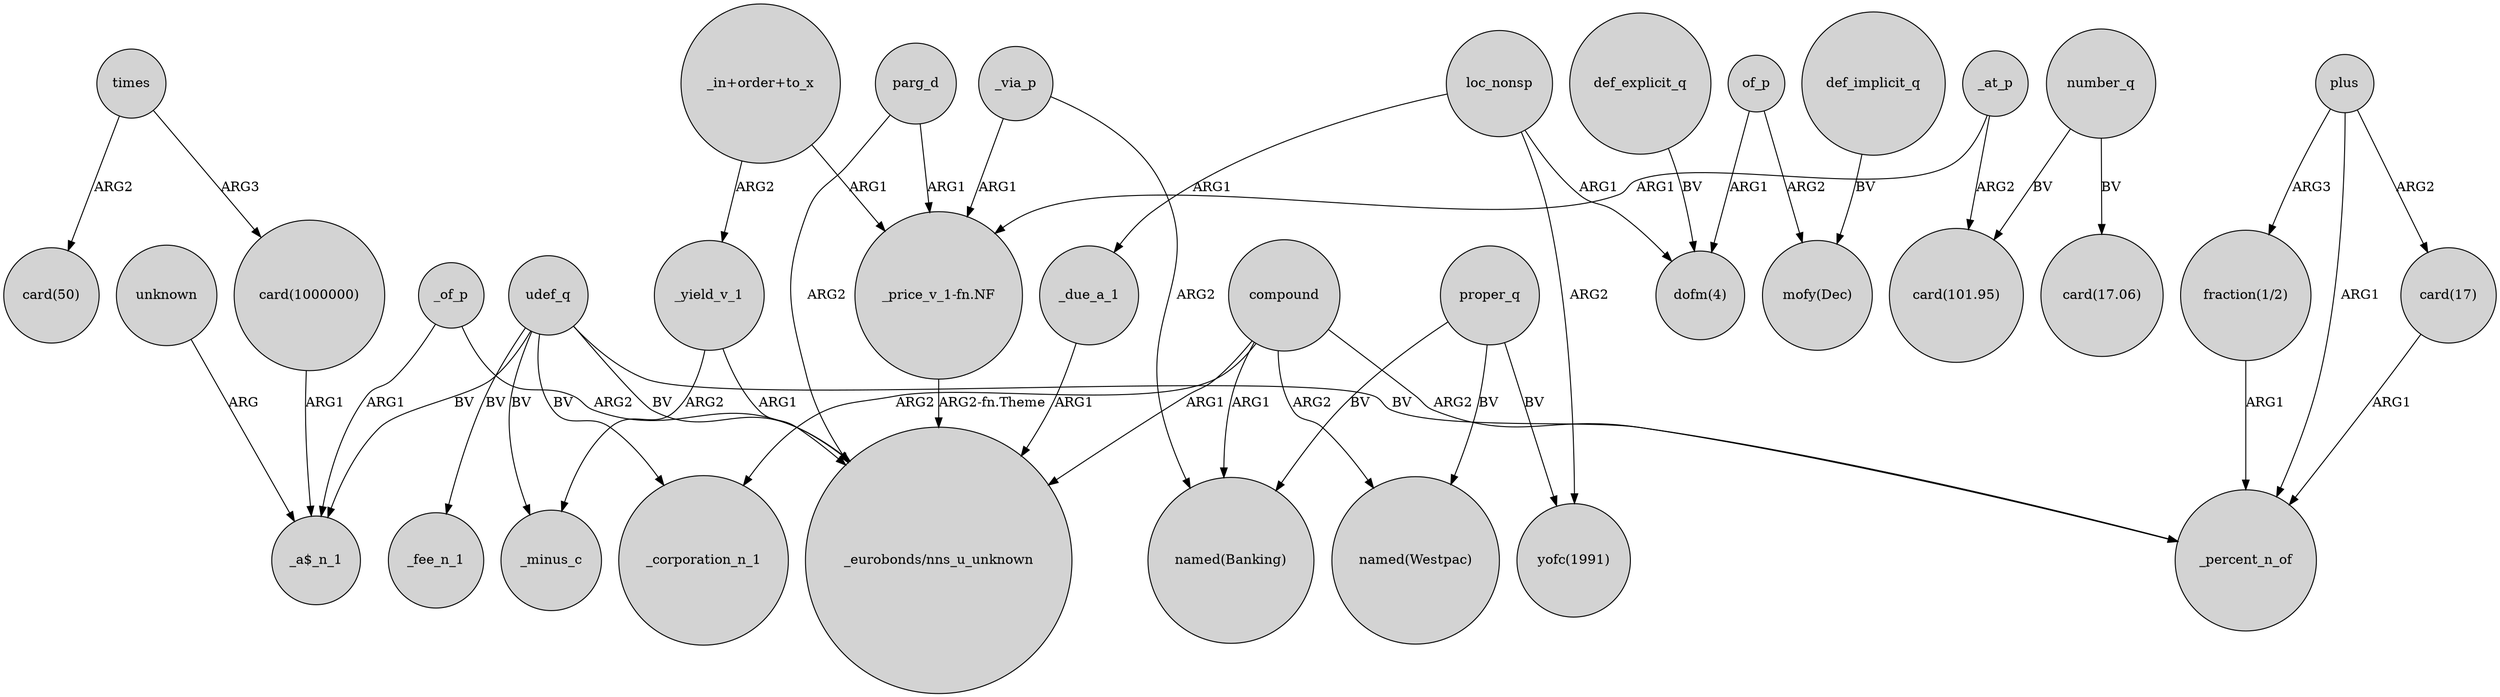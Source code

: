 digraph {
	node [shape=circle style=filled]
	times -> "card(50)" [label=ARG2]
	udef_q -> _fee_n_1 [label=BV]
	udef_q -> "_eurobonds/nns_u_unknown" [label=BV]
	loc_nonsp -> "yofc(1991)" [label=ARG2]
	_via_p -> "_price_v_1-fn.NF" [label=ARG1]
	def_explicit_q -> "dofm(4)" [label=BV]
	def_implicit_q -> "mofy(Dec)" [label=BV]
	proper_q -> "named(Banking)" [label=BV]
	_via_p -> "named(Banking)" [label=ARG2]
	proper_q -> "yofc(1991)" [label=BV]
	"card(1000000)" -> "_a$_n_1" [label=ARG1]
	compound -> _corporation_n_1 [label=ARG2]
	plus -> _percent_n_of [label=ARG1]
	number_q -> "card(17.06)" [label=BV]
	"card(17)" -> _percent_n_of [label=ARG1]
	_yield_v_1 -> _minus_c [label=ARG2]
	compound -> _percent_n_of [label=ARG2]
	number_q -> "card(101.95)" [label=BV]
	_at_p -> "_price_v_1-fn.NF" [label=ARG1]
	_due_a_1 -> "_eurobonds/nns_u_unknown" [label=ARG1]
	loc_nonsp -> "dofm(4)" [label=ARG1]
	loc_nonsp -> _due_a_1 [label=ARG1]
	udef_q -> _corporation_n_1 [label=BV]
	parg_d -> "_eurobonds/nns_u_unknown" [label=ARG2]
	"_in+order+to_x" -> "_price_v_1-fn.NF" [label=ARG1]
	compound -> "named(Westpac)" [label=ARG2]
	"_in+order+to_x" -> _yield_v_1 [label=ARG2]
	times -> "card(1000000)" [label=ARG3]
	plus -> "card(17)" [label=ARG2]
	_yield_v_1 -> "_eurobonds/nns_u_unknown" [label=ARG1]
	compound -> "named(Banking)" [label=ARG1]
	"_price_v_1-fn.NF" -> "_eurobonds/nns_u_unknown" [label="ARG2-fn.Theme"]
	_at_p -> "card(101.95)" [label=ARG2]
	parg_d -> "_price_v_1-fn.NF" [label=ARG1]
	"fraction(1/2)" -> _percent_n_of [label=ARG1]
	plus -> "fraction(1/2)" [label=ARG3]
	proper_q -> "named(Westpac)" [label=BV]
	_of_p -> "_a$_n_1" [label=ARG1]
	_of_p -> "_eurobonds/nns_u_unknown" [label=ARG2]
	compound -> "_eurobonds/nns_u_unknown" [label=ARG1]
	udef_q -> _percent_n_of [label=BV]
	of_p -> "mofy(Dec)" [label=ARG2]
	udef_q -> _minus_c [label=BV]
	unknown -> "_a$_n_1" [label=ARG]
	of_p -> "dofm(4)" [label=ARG1]
	udef_q -> "_a$_n_1" [label=BV]
}
